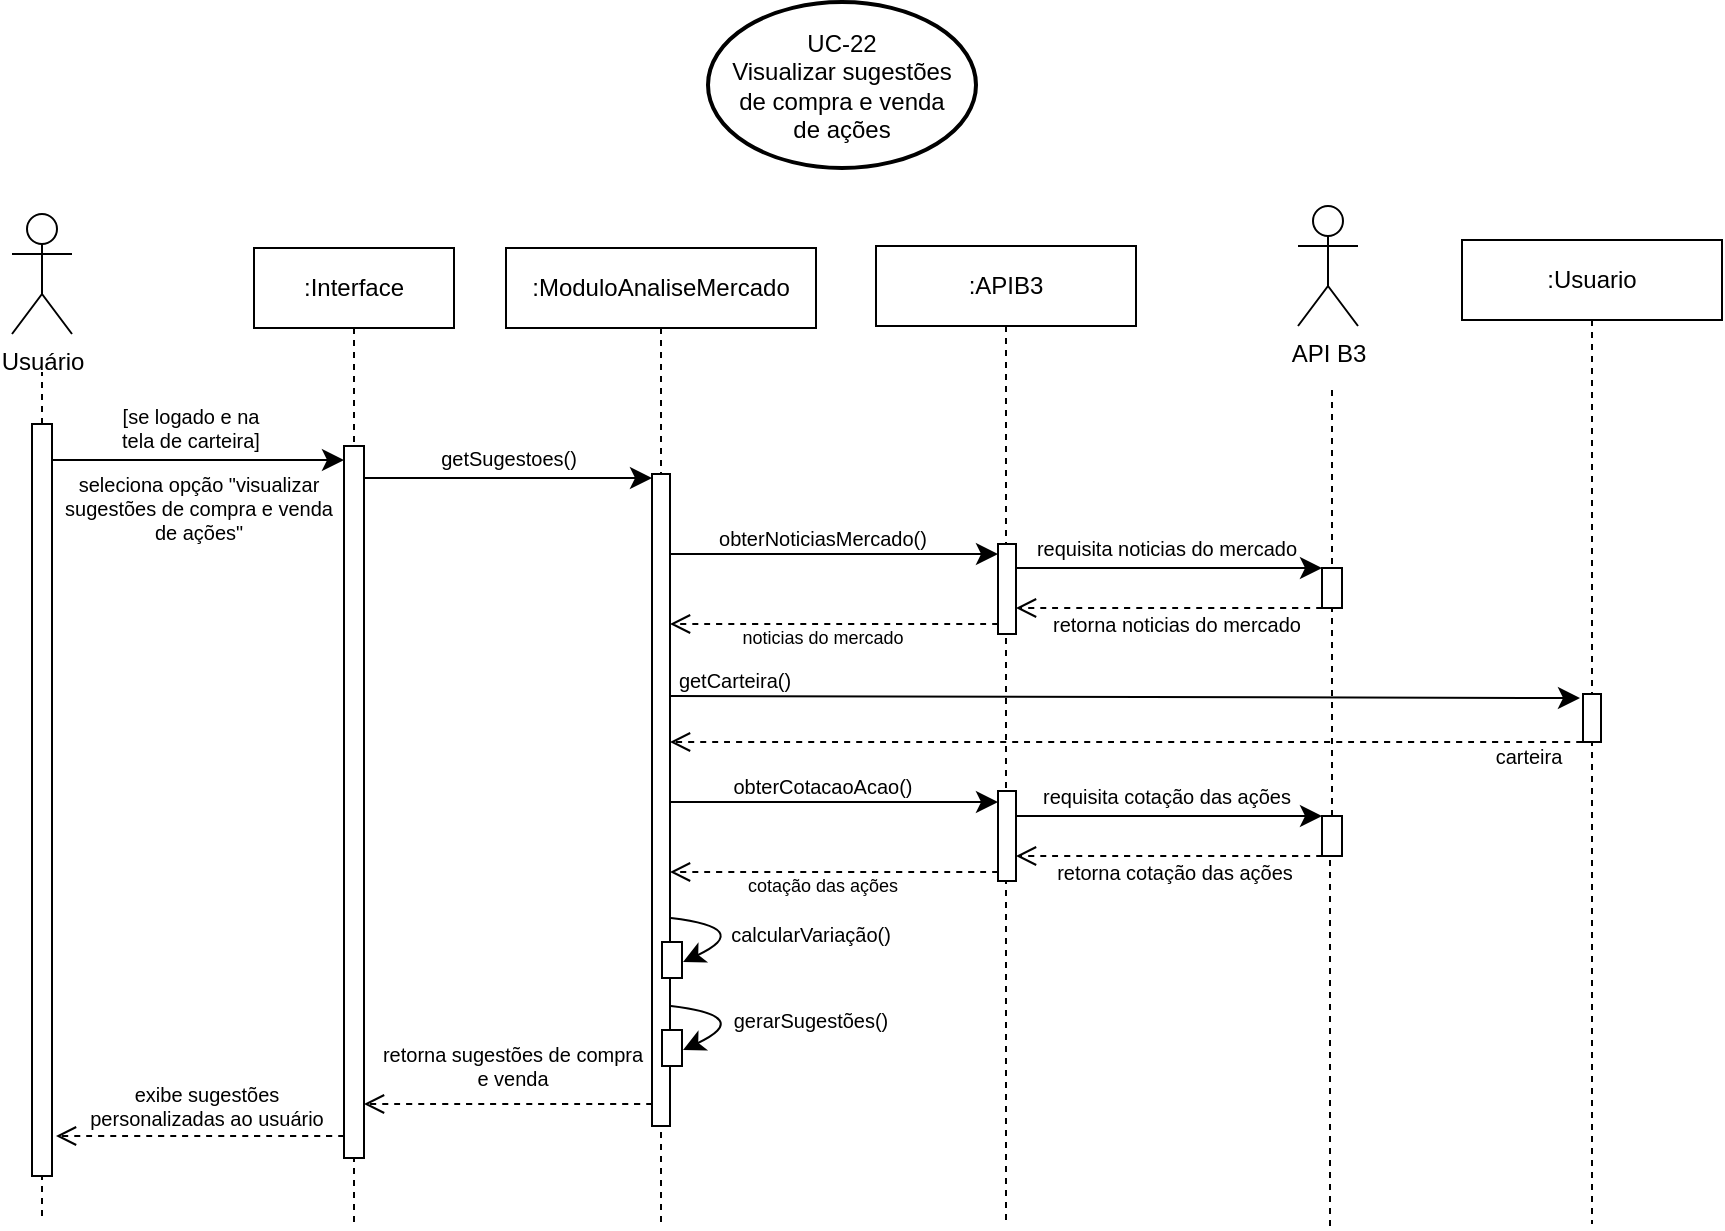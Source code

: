 <mxfile version="24.7.17">
  <diagram name="Page-1" id="DGNW1rHfS38gisNH-Uh0">
    <mxGraphModel dx="1595" dy="1101" grid="0" gridSize="10" guides="1" tooltips="1" connect="1" arrows="1" fold="1" page="0" pageScale="1" pageWidth="850" pageHeight="1100" math="0" shadow="0">
      <root>
        <mxCell id="0" />
        <mxCell id="1" parent="0" />
        <mxCell id="jN5KkNx6AQ7iQkwdEgFy-1" value=":Interface" style="shape=umlLifeline;perimeter=lifelinePerimeter;whiteSpace=wrap;html=1;container=0;dropTarget=0;collapsible=0;recursiveResize=0;outlineConnect=0;portConstraint=eastwest;newEdgeStyle={&quot;edgeStyle&quot;:&quot;elbowEdgeStyle&quot;,&quot;elbow&quot;:&quot;vertical&quot;,&quot;curved&quot;:0,&quot;rounded&quot;:0};" parent="1" vertex="1">
          <mxGeometry x="-36" y="-36" width="100" height="489" as="geometry" />
        </mxCell>
        <mxCell id="jN5KkNx6AQ7iQkwdEgFy-2" value="" style="html=1;points=[];perimeter=orthogonalPerimeter;outlineConnect=0;targetShapes=umlLifeline;portConstraint=eastwest;newEdgeStyle={&quot;edgeStyle&quot;:&quot;elbowEdgeStyle&quot;,&quot;elbow&quot;:&quot;vertical&quot;,&quot;curved&quot;:0,&quot;rounded&quot;:0};" parent="jN5KkNx6AQ7iQkwdEgFy-1" vertex="1">
          <mxGeometry x="45" y="99" width="10" height="356" as="geometry" />
        </mxCell>
        <mxCell id="jN5KkNx6AQ7iQkwdEgFy-3" value="" style="endArrow=none;dashed=1;html=1;rounded=0;" parent="1" edge="1">
          <mxGeometry width="50" height="50" relative="1" as="geometry">
            <mxPoint x="-142" y="448" as="sourcePoint" />
            <mxPoint x="-142" y="26" as="targetPoint" />
          </mxGeometry>
        </mxCell>
        <mxCell id="jN5KkNx6AQ7iQkwdEgFy-4" value="Usuário" style="shape=umlActor;verticalLabelPosition=bottom;verticalAlign=top;html=1;outlineConnect=0;" parent="1" vertex="1">
          <mxGeometry x="-157" y="-53" width="30" height="60" as="geometry" />
        </mxCell>
        <mxCell id="jN5KkNx6AQ7iQkwdEgFy-5" value="" style="rounded=0;whiteSpace=wrap;html=1;" parent="1" vertex="1">
          <mxGeometry x="-147" y="52" width="10" height="376" as="geometry" />
        </mxCell>
        <mxCell id="jN5KkNx6AQ7iQkwdEgFy-6" value="" style="endArrow=classic;html=1;rounded=0;fontSize=12;startSize=8;endSize=8;curved=1;" parent="1" target="jN5KkNx6AQ7iQkwdEgFy-2" edge="1">
          <mxGeometry width="50" height="50" relative="1" as="geometry">
            <mxPoint x="-137" y="70" as="sourcePoint" />
            <mxPoint x="-87" y="20" as="targetPoint" />
          </mxGeometry>
        </mxCell>
        <mxCell id="jN5KkNx6AQ7iQkwdEgFy-7" value="seleciona opção &quot;visualizar&lt;div&gt;sugestões de compra e venda&lt;/div&gt;&lt;div&gt;de ações&quot;&lt;/div&gt;" style="edgeLabel;html=1;align=center;verticalAlign=middle;resizable=0;points=[];fontSize=10;" parent="jN5KkNx6AQ7iQkwdEgFy-6" vertex="1" connectable="0">
          <mxGeometry x="0.538" y="2" relative="1" as="geometry">
            <mxPoint x="-40" y="26" as="offset" />
          </mxGeometry>
        </mxCell>
        <mxCell id="jN5KkNx6AQ7iQkwdEgFy-8" value="[se logado e na tela de carteira]" style="text;html=1;align=center;verticalAlign=middle;whiteSpace=wrap;rounded=0;fontSize=10;" parent="1" vertex="1">
          <mxGeometry x="-111" y="39" width="87" height="30" as="geometry" />
        </mxCell>
        <mxCell id="jN5KkNx6AQ7iQkwdEgFy-27" value="" style="endArrow=open;html=1;rounded=0;fontSize=12;startSize=8;endSize=8;curved=1;endFill=0;dashed=1;" parent="1" edge="1">
          <mxGeometry width="50" height="50" relative="1" as="geometry">
            <mxPoint x="9" y="408" as="sourcePoint" />
            <mxPoint x="-135" y="408" as="targetPoint" />
          </mxGeometry>
        </mxCell>
        <mxCell id="jN5KkNx6AQ7iQkwdEgFy-28" value="exibe sugestões&lt;div&gt;personalizadas ao usuário&lt;/div&gt;" style="edgeLabel;html=1;align=center;verticalAlign=middle;resizable=0;points=[];fontSize=10;" parent="jN5KkNx6AQ7iQkwdEgFy-27" vertex="1" connectable="0">
          <mxGeometry x="0.082" relative="1" as="geometry">
            <mxPoint x="9" y="-15" as="offset" />
          </mxGeometry>
        </mxCell>
        <mxCell id="jN5KkNx6AQ7iQkwdEgFy-29" value="UC-22&lt;div&gt;Visualizar sugestões&lt;/div&gt;&lt;div&gt;de compra e venda&lt;/div&gt;&lt;div&gt;de ações&lt;/div&gt;" style="strokeWidth=2;html=1;shape=mxgraph.flowchart.start_1;whiteSpace=wrap;" parent="1" vertex="1">
          <mxGeometry x="191" y="-159" width="134" height="83" as="geometry" />
        </mxCell>
        <mxCell id="vRPOagE3gj7PJouClpxD-1" value=":APIB3" style="shape=umlLifeline;perimeter=lifelinePerimeter;whiteSpace=wrap;html=1;container=1;dropTarget=0;collapsible=0;recursiveResize=0;outlineConnect=0;portConstraint=eastwest;newEdgeStyle={&quot;curved&quot;:0,&quot;rounded&quot;:0};" vertex="1" parent="1">
          <mxGeometry x="275" y="-37" width="130" height="487" as="geometry" />
        </mxCell>
        <mxCell id="vRPOagE3gj7PJouClpxD-2" value="" style="html=1;points=[[0,0,0,0,5],[0,1,0,0,-5],[1,0,0,0,5],[1,1,0,0,-5]];perimeter=orthogonalPerimeter;outlineConnect=0;targetShapes=umlLifeline;portConstraint=eastwest;newEdgeStyle={&quot;curved&quot;:0,&quot;rounded&quot;:0};" vertex="1" parent="vRPOagE3gj7PJouClpxD-1">
          <mxGeometry x="61" y="149" width="9" height="45" as="geometry" />
        </mxCell>
        <mxCell id="vRPOagE3gj7PJouClpxD-39" value="" style="html=1;points=[[0,0,0,0,5],[0,1,0,0,-5],[1,0,0,0,5],[1,1,0,0,-5]];perimeter=orthogonalPerimeter;outlineConnect=0;targetShapes=umlLifeline;portConstraint=eastwest;newEdgeStyle={&quot;curved&quot;:0,&quot;rounded&quot;:0};" vertex="1" parent="vRPOagE3gj7PJouClpxD-1">
          <mxGeometry x="61" y="272.5" width="9" height="45" as="geometry" />
        </mxCell>
        <mxCell id="vRPOagE3gj7PJouClpxD-4" value="" style="endArrow=none;dashed=1;html=1;rounded=0;" edge="1" parent="1" source="vRPOagE3gj7PJouClpxD-37">
          <mxGeometry width="50" height="50" relative="1" as="geometry">
            <mxPoint x="502" y="370" as="sourcePoint" />
            <mxPoint x="503" y="35" as="targetPoint" />
          </mxGeometry>
        </mxCell>
        <mxCell id="vRPOagE3gj7PJouClpxD-5" value="" style="html=1;points=[[0,0,0,0,5],[0,1,0,0,-5],[1,0,0,0,5],[1,1,0,0,-5]];perimeter=orthogonalPerimeter;outlineConnect=0;targetShapes=umlLifeline;portConstraint=eastwest;newEdgeStyle={&quot;curved&quot;:0,&quot;rounded&quot;:0};" vertex="1" parent="1">
          <mxGeometry x="498" y="124" width="10" height="20" as="geometry" />
        </mxCell>
        <mxCell id="vRPOagE3gj7PJouClpxD-6" value="API B3" style="shape=umlActor;verticalLabelPosition=bottom;verticalAlign=top;html=1;" vertex="1" parent="1">
          <mxGeometry x="486" y="-57" width="30" height="60" as="geometry" />
        </mxCell>
        <mxCell id="vRPOagE3gj7PJouClpxD-7" value=":ModuloAnaliseMercado" style="shape=umlLifeline;perimeter=lifelinePerimeter;whiteSpace=wrap;html=1;container=1;dropTarget=0;collapsible=0;recursiveResize=0;outlineConnect=0;portConstraint=eastwest;newEdgeStyle={&quot;curved&quot;:0,&quot;rounded&quot;:0};" vertex="1" parent="1">
          <mxGeometry x="90" y="-36" width="155" height="487" as="geometry" />
        </mxCell>
        <mxCell id="vRPOagE3gj7PJouClpxD-8" value="" style="html=1;points=[[0,0,0,0,5],[0,1,0,0,-5],[1,0,0,0,5],[1,1,0,0,-5]];perimeter=orthogonalPerimeter;outlineConnect=0;targetShapes=umlLifeline;portConstraint=eastwest;newEdgeStyle={&quot;curved&quot;:0,&quot;rounded&quot;:0};" vertex="1" parent="vRPOagE3gj7PJouClpxD-7">
          <mxGeometry x="73" y="113" width="9" height="326" as="geometry" />
        </mxCell>
        <mxCell id="vRPOagE3gj7PJouClpxD-11" value="&lt;span style=&quot;color: rgba(0, 0, 0, 0); font-family: monospace; font-size: 0px; text-align: start;&quot;&gt;%3CmxGraphModel%3E%3Croot%3E%3CmxCell%20id%3D%220%22%2F%3E%3CmxCell%20id%3D%221%22%20parent%3D%220%22%2F%3E%3CmxCell%20id%3D%222%22%20value%3D%22%26lt%3Bfont%20style%3D%26quot%3Bfont-size%3A%209px%3B%26quot%3B%26gt%3B%5Bse%20n%C3%A3o%20houve%26lt%3B%2Ffont%26gt%3B%26lt%3Bdiv%20style%3D%26quot%3Bfont-size%3A%209px%3B%26quot%3B%26gt%3B%26lt%3Bfont%20style%3D%26quot%3Bfont-size%3A%209px%3B%26quot%3B%26gt%3Berro%5D%26lt%3B%2Ffont%26gt%3B%26lt%3B%2Fdiv%26gt%3B%22%20style%3D%22text%3Bhtml%3D1%3Balign%3Dcenter%3BverticalAlign%3Dmiddle%3Bresizable%3D0%3Bpoints%3D%5B%5D%3Bautosize%3D1%3BstrokeColor%3Dnone%3BfillColor%3Dnone%3BfontSize%3D9%3B%22%20vertex%3D%221%22%20parent%3D%221%22%3E%3CmxGeometry%20x%3D%22438%22%20y%3D%22306%22%20width%3D%2275%22%20height%3D%2234%22%20as%3D%22geometry%22%2F%3E%3C%2FmxCell%3E%3C%2Froot%3E%3C%2FmxGraphModel%3E&lt;/span&gt;" style="html=1;points=[];perimeter=orthogonalPerimeter;outlineConnect=0;targetShapes=umlLifeline;portConstraint=eastwest;newEdgeStyle={&quot;edgeStyle&quot;:&quot;elbowEdgeStyle&quot;,&quot;elbow&quot;:&quot;vertical&quot;,&quot;curved&quot;:0,&quot;rounded&quot;:0};" vertex="1" parent="vRPOagE3gj7PJouClpxD-7">
          <mxGeometry x="78" y="347" width="10" height="18" as="geometry" />
        </mxCell>
        <mxCell id="vRPOagE3gj7PJouClpxD-12" value="" style="endArrow=classic;html=1;rounded=0;fontSize=12;startSize=8;endSize=8;curved=1;" edge="1" parent="vRPOagE3gj7PJouClpxD-7">
          <mxGeometry width="50" height="50" relative="1" as="geometry">
            <mxPoint x="82.5" y="335" as="sourcePoint" />
            <mxPoint x="88.5" y="357" as="targetPoint" />
            <Array as="points">
              <mxPoint x="124.5" y="340" />
            </Array>
          </mxGeometry>
        </mxCell>
        <mxCell id="vRPOagE3gj7PJouClpxD-13" value="calcularVariação()" style="edgeLabel;html=1;align=center;verticalAlign=middle;resizable=0;points=[];fontSize=10;" vertex="1" connectable="0" parent="vRPOagE3gj7PJouClpxD-12">
          <mxGeometry x="0.475" y="-4" relative="1" as="geometry">
            <mxPoint x="45" y="-1" as="offset" />
          </mxGeometry>
        </mxCell>
        <mxCell id="vRPOagE3gj7PJouClpxD-40" value="&lt;span style=&quot;color: rgba(0, 0, 0, 0); font-family: monospace; font-size: 0px; text-align: start;&quot;&gt;%3CmxGraphModel%3E%3Croot%3E%3CmxCell%20id%3D%220%22%2F%3E%3CmxCell%20id%3D%221%22%20parent%3D%220%22%2F%3E%3CmxCell%20id%3D%222%22%20value%3D%22%26lt%3Bfont%20style%3D%26quot%3Bfont-size%3A%209px%3B%26quot%3B%26gt%3B%5Bse%20n%C3%A3o%20houve%26lt%3B%2Ffont%26gt%3B%26lt%3Bdiv%20style%3D%26quot%3Bfont-size%3A%209px%3B%26quot%3B%26gt%3B%26lt%3Bfont%20style%3D%26quot%3Bfont-size%3A%209px%3B%26quot%3B%26gt%3Berro%5D%26lt%3B%2Ffont%26gt%3B%26lt%3B%2Fdiv%26gt%3B%22%20style%3D%22text%3Bhtml%3D1%3Balign%3Dcenter%3BverticalAlign%3Dmiddle%3Bresizable%3D0%3Bpoints%3D%5B%5D%3Bautosize%3D1%3BstrokeColor%3Dnone%3BfillColor%3Dnone%3BfontSize%3D9%3B%22%20vertex%3D%221%22%20parent%3D%221%22%3E%3CmxGeometry%20x%3D%22438%22%20y%3D%22306%22%20width%3D%2275%22%20height%3D%2234%22%20as%3D%22geometry%22%2F%3E%3C%2FmxCell%3E%3C%2Froot%3E%3C%2FmxGraphModel%3E&lt;/span&gt;" style="html=1;points=[];perimeter=orthogonalPerimeter;outlineConnect=0;targetShapes=umlLifeline;portConstraint=eastwest;newEdgeStyle={&quot;edgeStyle&quot;:&quot;elbowEdgeStyle&quot;,&quot;elbow&quot;:&quot;vertical&quot;,&quot;curved&quot;:0,&quot;rounded&quot;:0};" vertex="1" parent="vRPOagE3gj7PJouClpxD-7">
          <mxGeometry x="78" y="391" width="10" height="18" as="geometry" />
        </mxCell>
        <mxCell id="vRPOagE3gj7PJouClpxD-41" value="" style="endArrow=classic;html=1;rounded=0;fontSize=12;startSize=8;endSize=8;curved=1;" edge="1" parent="vRPOagE3gj7PJouClpxD-7">
          <mxGeometry width="50" height="50" relative="1" as="geometry">
            <mxPoint x="82.5" y="379" as="sourcePoint" />
            <mxPoint x="88.5" y="401" as="targetPoint" />
            <Array as="points">
              <mxPoint x="124.5" y="384" />
            </Array>
          </mxGeometry>
        </mxCell>
        <mxCell id="vRPOagE3gj7PJouClpxD-42" value="gerarSugestões()" style="edgeLabel;html=1;align=center;verticalAlign=middle;resizable=0;points=[];fontSize=10;" vertex="1" connectable="0" parent="vRPOagE3gj7PJouClpxD-41">
          <mxGeometry x="0.475" y="-4" relative="1" as="geometry">
            <mxPoint x="45" y="-2" as="offset" />
          </mxGeometry>
        </mxCell>
        <mxCell id="vRPOagE3gj7PJouClpxD-9" value="" style="endArrow=classic;html=1;rounded=0;fontSize=12;startSize=8;endSize=8;curved=1;" edge="1" parent="1" target="vRPOagE3gj7PJouClpxD-8">
          <mxGeometry width="50" height="50" relative="1" as="geometry">
            <mxPoint x="19" y="79" as="sourcePoint" />
            <mxPoint x="69" y="29" as="targetPoint" />
          </mxGeometry>
        </mxCell>
        <mxCell id="vRPOagE3gj7PJouClpxD-10" value="getSugestoes()" style="edgeLabel;html=1;align=center;verticalAlign=middle;resizable=0;points=[];fontSize=10;" vertex="1" connectable="0" parent="vRPOagE3gj7PJouClpxD-9">
          <mxGeometry x="-0.091" y="1" relative="1" as="geometry">
            <mxPoint x="6" y="-9" as="offset" />
          </mxGeometry>
        </mxCell>
        <mxCell id="vRPOagE3gj7PJouClpxD-14" value="" style="endArrow=classic;html=1;rounded=0;fontSize=12;startSize=8;endSize=8;curved=1;entryX=0;entryY=0;entryDx=0;entryDy=5;entryPerimeter=0;" edge="1" parent="1" source="vRPOagE3gj7PJouClpxD-8" target="vRPOagE3gj7PJouClpxD-2">
          <mxGeometry width="50" height="50" relative="1" as="geometry">
            <mxPoint x="172" y="102" as="sourcePoint" />
            <mxPoint x="222" y="52" as="targetPoint" />
          </mxGeometry>
        </mxCell>
        <mxCell id="vRPOagE3gj7PJouClpxD-15" value="obterNoticiasMercado()" style="edgeLabel;html=1;align=center;verticalAlign=middle;resizable=0;points=[];fontSize=10;" vertex="1" connectable="0" parent="vRPOagE3gj7PJouClpxD-14">
          <mxGeometry x="-0.074" y="2" relative="1" as="geometry">
            <mxPoint y="-6" as="offset" />
          </mxGeometry>
        </mxCell>
        <mxCell id="vRPOagE3gj7PJouClpxD-16" value="" style="endArrow=classic;html=1;rounded=0;fontSize=12;startSize=8;endSize=8;curved=1;entryX=0;entryY=0;entryDx=0;entryDy=0;entryPerimeter=0;" edge="1" parent="1" target="vRPOagE3gj7PJouClpxD-5">
          <mxGeometry width="50" height="50" relative="1" as="geometry">
            <mxPoint x="345" y="124" as="sourcePoint" />
            <mxPoint x="395" y="74" as="targetPoint" />
          </mxGeometry>
        </mxCell>
        <mxCell id="vRPOagE3gj7PJouClpxD-17" value="&lt;font style=&quot;font-size: 10px;&quot;&gt;requisita noticias do mercado&lt;/font&gt;" style="edgeLabel;html=1;align=center;verticalAlign=middle;resizable=0;points=[];fontSize=12;" vertex="1" connectable="0" parent="vRPOagE3gj7PJouClpxD-16">
          <mxGeometry x="-0.009" y="1" relative="1" as="geometry">
            <mxPoint x="-1" y="-9" as="offset" />
          </mxGeometry>
        </mxCell>
        <mxCell id="vRPOagE3gj7PJouClpxD-18" value="" style="endArrow=open;html=1;rounded=0;fontSize=12;startSize=8;endSize=8;curved=1;endFill=0;dashed=1;" edge="1" parent="1" target="vRPOagE3gj7PJouClpxD-2">
          <mxGeometry width="50" height="50" relative="1" as="geometry">
            <mxPoint x="498" y="144" as="sourcePoint" />
            <mxPoint x="548" y="94" as="targetPoint" />
          </mxGeometry>
        </mxCell>
        <mxCell id="vRPOagE3gj7PJouClpxD-19" value="&lt;font style=&quot;font-size: 10px;&quot;&gt;retorna noticias do mercado&lt;/font&gt;" style="edgeLabel;html=1;align=center;verticalAlign=middle;resizable=0;points=[];fontSize=12;" vertex="1" connectable="0" parent="1">
          <mxGeometry x="425.004" y="152" as="geometry" />
        </mxCell>
        <mxCell id="vRPOagE3gj7PJouClpxD-21" value="" style="endArrow=open;html=1;rounded=0;fontSize=12;startSize=8;endSize=8;curved=1;endFill=0;dashed=1;" edge="1" parent="1" target="vRPOagE3gj7PJouClpxD-8">
          <mxGeometry width="50" height="50" relative="1" as="geometry">
            <mxPoint x="336" y="152" as="sourcePoint" />
            <mxPoint x="183" y="152" as="targetPoint" />
          </mxGeometry>
        </mxCell>
        <mxCell id="vRPOagE3gj7PJouClpxD-22" value="noticias do mercado" style="edgeLabel;html=1;align=center;verticalAlign=middle;resizable=0;points=[];fontSize=9;" vertex="1" connectable="0" parent="vRPOagE3gj7PJouClpxD-21">
          <mxGeometry x="0.053" relative="1" as="geometry">
            <mxPoint x="-2" y="7" as="offset" />
          </mxGeometry>
        </mxCell>
        <mxCell id="vRPOagE3gj7PJouClpxD-23" value="" style="endArrow=classic;html=1;rounded=0;fontSize=12;startSize=8;endSize=8;curved=1;" edge="1" parent="1">
          <mxGeometry width="50" height="50" relative="1" as="geometry">
            <mxPoint x="172" y="188" as="sourcePoint" />
            <mxPoint x="627" y="189" as="targetPoint" />
          </mxGeometry>
        </mxCell>
        <mxCell id="vRPOagE3gj7PJouClpxD-24" value="getCarteira()" style="edgeLabel;html=1;align=center;verticalAlign=middle;resizable=0;points=[];fontSize=10;" vertex="1" connectable="0" parent="vRPOagE3gj7PJouClpxD-23">
          <mxGeometry x="-0.074" y="2" relative="1" as="geometry">
            <mxPoint x="-179" y="-7" as="offset" />
          </mxGeometry>
        </mxCell>
        <mxCell id="vRPOagE3gj7PJouClpxD-25" value=":Usuario" style="shape=umlLifeline;perimeter=lifelinePerimeter;whiteSpace=wrap;html=1;container=1;dropTarget=0;collapsible=0;recursiveResize=0;outlineConnect=0;portConstraint=eastwest;newEdgeStyle={&quot;curved&quot;:0,&quot;rounded&quot;:0};" vertex="1" parent="1">
          <mxGeometry x="568" y="-40" width="130" height="492" as="geometry" />
        </mxCell>
        <mxCell id="vRPOagE3gj7PJouClpxD-26" value="" style="html=1;points=[[0,0,0,0,5],[0,1,0,0,-5],[1,0,0,0,5],[1,1,0,0,-5]];perimeter=orthogonalPerimeter;outlineConnect=0;targetShapes=umlLifeline;portConstraint=eastwest;newEdgeStyle={&quot;curved&quot;:0,&quot;rounded&quot;:0};" vertex="1" parent="vRPOagE3gj7PJouClpxD-25">
          <mxGeometry x="60.5" y="227" width="9" height="24" as="geometry" />
        </mxCell>
        <mxCell id="vRPOagE3gj7PJouClpxD-27" value="" style="endArrow=open;html=1;rounded=0;fontSize=12;startSize=8;endSize=8;curved=1;endFill=0;dashed=1;" edge="1" parent="1" target="vRPOagE3gj7PJouClpxD-8">
          <mxGeometry width="50" height="50" relative="1" as="geometry">
            <mxPoint x="628" y="211" as="sourcePoint" />
            <mxPoint x="678" y="161" as="targetPoint" />
          </mxGeometry>
        </mxCell>
        <mxCell id="vRPOagE3gj7PJouClpxD-28" value="carteira" style="edgeLabel;html=1;align=center;verticalAlign=middle;resizable=0;points=[];fontSize=10;" vertex="1" connectable="0" parent="vRPOagE3gj7PJouClpxD-27">
          <mxGeometry x="-0.879" y="-1" relative="1" as="geometry">
            <mxPoint y="8" as="offset" />
          </mxGeometry>
        </mxCell>
        <mxCell id="vRPOagE3gj7PJouClpxD-29" value="" style="endArrow=classic;html=1;rounded=0;fontSize=12;startSize=8;endSize=8;curved=1;entryX=0;entryY=0;entryDx=0;entryDy=5;entryPerimeter=0;" edge="1" parent="1">
          <mxGeometry width="50" height="50" relative="1" as="geometry">
            <mxPoint x="172" y="241" as="sourcePoint" />
            <mxPoint x="336" y="241" as="targetPoint" />
          </mxGeometry>
        </mxCell>
        <mxCell id="vRPOagE3gj7PJouClpxD-30" value="obterCotacaoAcao()" style="edgeLabel;html=1;align=center;verticalAlign=middle;resizable=0;points=[];fontSize=10;" vertex="1" connectable="0" parent="vRPOagE3gj7PJouClpxD-29">
          <mxGeometry x="-0.074" y="2" relative="1" as="geometry">
            <mxPoint y="-6" as="offset" />
          </mxGeometry>
        </mxCell>
        <mxCell id="vRPOagE3gj7PJouClpxD-31" value="" style="endArrow=classic;html=1;rounded=0;fontSize=12;startSize=8;endSize=8;curved=1;entryX=0;entryY=0;entryDx=0;entryDy=0;entryPerimeter=0;" edge="1" parent="1">
          <mxGeometry width="50" height="50" relative="1" as="geometry">
            <mxPoint x="345" y="248" as="sourcePoint" />
            <mxPoint x="498" y="248" as="targetPoint" />
          </mxGeometry>
        </mxCell>
        <mxCell id="vRPOagE3gj7PJouClpxD-32" value="&lt;font style=&quot;font-size: 10px;&quot;&gt;requisita cotação das ações&lt;/font&gt;" style="edgeLabel;html=1;align=center;verticalAlign=middle;resizable=0;points=[];fontSize=12;" vertex="1" connectable="0" parent="vRPOagE3gj7PJouClpxD-31">
          <mxGeometry x="-0.009" y="1" relative="1" as="geometry">
            <mxPoint x="-1" y="-9" as="offset" />
          </mxGeometry>
        </mxCell>
        <mxCell id="vRPOagE3gj7PJouClpxD-33" value="" style="endArrow=open;html=1;rounded=0;fontSize=12;startSize=8;endSize=8;curved=1;endFill=0;dashed=1;" edge="1" parent="1">
          <mxGeometry width="50" height="50" relative="1" as="geometry">
            <mxPoint x="498" y="268" as="sourcePoint" />
            <mxPoint x="345" y="268" as="targetPoint" />
          </mxGeometry>
        </mxCell>
        <mxCell id="vRPOagE3gj7PJouClpxD-34" value="&lt;font style=&quot;font-size: 10px;&quot;&gt;retorna cotação das ações&lt;/font&gt;" style="edgeLabel;html=1;align=center;verticalAlign=middle;resizable=0;points=[];fontSize=12;" vertex="1" connectable="0" parent="1">
          <mxGeometry x="422.004" y="280" as="geometry">
            <mxPoint x="2" y="-4" as="offset" />
          </mxGeometry>
        </mxCell>
        <mxCell id="vRPOagE3gj7PJouClpxD-35" value="" style="endArrow=open;html=1;rounded=0;fontSize=12;startSize=8;endSize=8;curved=1;endFill=0;dashed=1;" edge="1" parent="1">
          <mxGeometry width="50" height="50" relative="1" as="geometry">
            <mxPoint x="336" y="276" as="sourcePoint" />
            <mxPoint x="172" y="276" as="targetPoint" />
          </mxGeometry>
        </mxCell>
        <mxCell id="vRPOagE3gj7PJouClpxD-36" value="cotação das ações" style="edgeLabel;html=1;align=center;verticalAlign=middle;resizable=0;points=[];fontSize=9;" vertex="1" connectable="0" parent="vRPOagE3gj7PJouClpxD-35">
          <mxGeometry x="0.053" relative="1" as="geometry">
            <mxPoint x="-2" y="7" as="offset" />
          </mxGeometry>
        </mxCell>
        <mxCell id="vRPOagE3gj7PJouClpxD-38" value="" style="endArrow=none;dashed=1;html=1;rounded=0;" edge="1" parent="1" target="vRPOagE3gj7PJouClpxD-37">
          <mxGeometry width="50" height="50" relative="1" as="geometry">
            <mxPoint x="502" y="453" as="sourcePoint" />
            <mxPoint x="503" y="35" as="targetPoint" />
          </mxGeometry>
        </mxCell>
        <mxCell id="vRPOagE3gj7PJouClpxD-37" value="" style="html=1;points=[[0,0,0,0,5],[0,1,0,0,-5],[1,0,0,0,5],[1,1,0,0,-5]];perimeter=orthogonalPerimeter;outlineConnect=0;targetShapes=umlLifeline;portConstraint=eastwest;newEdgeStyle={&quot;curved&quot;:0,&quot;rounded&quot;:0};" vertex="1" parent="1">
          <mxGeometry x="498" y="248" width="10" height="20" as="geometry" />
        </mxCell>
        <mxCell id="vRPOagE3gj7PJouClpxD-43" value="" style="endArrow=open;html=1;rounded=0;fontSize=12;startSize=8;endSize=8;curved=1;endFill=0;dashed=1;" edge="1" parent="1">
          <mxGeometry width="50" height="50" relative="1" as="geometry">
            <mxPoint x="163" y="392" as="sourcePoint" />
            <mxPoint x="19" y="392" as="targetPoint" />
          </mxGeometry>
        </mxCell>
        <mxCell id="vRPOagE3gj7PJouClpxD-44" value="retorna sugestões de compra&lt;div&gt;e venda&lt;/div&gt;" style="edgeLabel;html=1;align=center;verticalAlign=middle;resizable=0;points=[];fontSize=10;" vertex="1" connectable="0" parent="vRPOagE3gj7PJouClpxD-43">
          <mxGeometry x="0.082" relative="1" as="geometry">
            <mxPoint x="8" y="-19" as="offset" />
          </mxGeometry>
        </mxCell>
      </root>
    </mxGraphModel>
  </diagram>
</mxfile>

